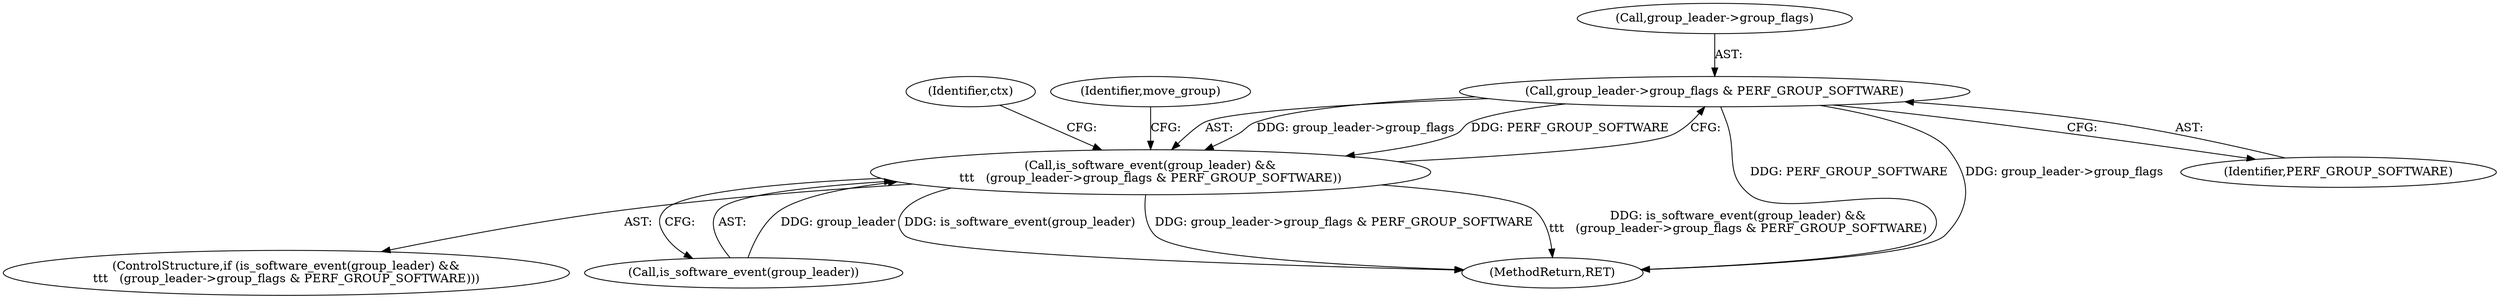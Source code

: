 digraph "0_linux_f63a8daa5812afef4f06c962351687e1ff9ccb2b@pointer" {
"1000418" [label="(Call,group_leader->group_flags & PERF_GROUP_SOFTWARE)"];
"1000415" [label="(Call,is_software_event(group_leader) &&\n\t\t\t   (group_leader->group_flags & PERF_GROUP_SOFTWARE))"];
"1000414" [label="(ControlStructure,if (is_software_event(group_leader) &&\n\t\t\t   (group_leader->group_flags & PERF_GROUP_SOFTWARE)))"];
"1000428" [label="(Identifier,ctx)"];
"1000418" [label="(Call,group_leader->group_flags & PERF_GROUP_SOFTWARE)"];
"1000419" [label="(Call,group_leader->group_flags)"];
"1000416" [label="(Call,is_software_event(group_leader))"];
"1000679" [label="(MethodReturn,RET)"];
"1000422" [label="(Identifier,PERF_GROUP_SOFTWARE)"];
"1000425" [label="(Identifier,move_group)"];
"1000415" [label="(Call,is_software_event(group_leader) &&\n\t\t\t   (group_leader->group_flags & PERF_GROUP_SOFTWARE))"];
"1000418" -> "1000415"  [label="AST: "];
"1000418" -> "1000422"  [label="CFG: "];
"1000419" -> "1000418"  [label="AST: "];
"1000422" -> "1000418"  [label="AST: "];
"1000415" -> "1000418"  [label="CFG: "];
"1000418" -> "1000679"  [label="DDG: PERF_GROUP_SOFTWARE"];
"1000418" -> "1000679"  [label="DDG: group_leader->group_flags"];
"1000418" -> "1000415"  [label="DDG: group_leader->group_flags"];
"1000418" -> "1000415"  [label="DDG: PERF_GROUP_SOFTWARE"];
"1000415" -> "1000414"  [label="AST: "];
"1000415" -> "1000416"  [label="CFG: "];
"1000416" -> "1000415"  [label="AST: "];
"1000425" -> "1000415"  [label="CFG: "];
"1000428" -> "1000415"  [label="CFG: "];
"1000415" -> "1000679"  [label="DDG: is_software_event(group_leader)"];
"1000415" -> "1000679"  [label="DDG: group_leader->group_flags & PERF_GROUP_SOFTWARE"];
"1000415" -> "1000679"  [label="DDG: is_software_event(group_leader) &&\n\t\t\t   (group_leader->group_flags & PERF_GROUP_SOFTWARE)"];
"1000416" -> "1000415"  [label="DDG: group_leader"];
}

